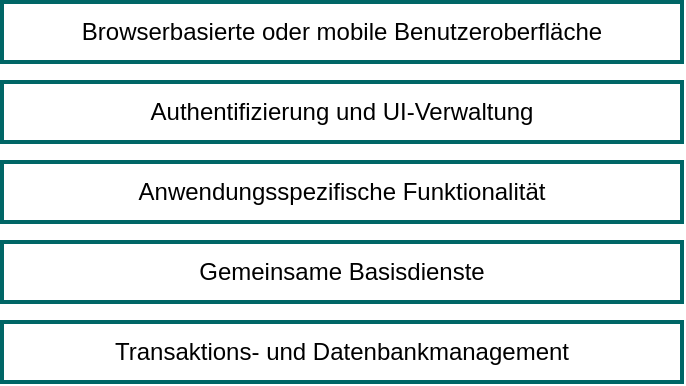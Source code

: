 <mxfile version="25.0.3">
  <diagram name="Seite-1" id="yRRMuj4A54Kedyb65zgp">
    <mxGraphModel dx="1637" dy="893" grid="1" gridSize="10" guides="1" tooltips="1" connect="1" arrows="1" fold="1" page="1" pageScale="1" pageWidth="827" pageHeight="1169" math="0" shadow="0">
      <root>
        <mxCell id="0" />
        <mxCell id="1" parent="0" />
        <mxCell id="3n5Y109dJ8ltZIz8SSRi-1" value="Browserbasierte oder mobile Benutzeroberfläche" style="rounded=0;whiteSpace=wrap;html=1;strokeColor=#006666;strokeWidth=2;glass=0;" vertex="1" parent="1">
          <mxGeometry x="80" y="80" width="340" height="30" as="geometry" />
        </mxCell>
        <mxCell id="3n5Y109dJ8ltZIz8SSRi-2" value="Transaktions- und Datenbankmanagement" style="rounded=0;whiteSpace=wrap;html=1;strokeColor=#006666;strokeWidth=2;glass=0;" vertex="1" parent="1">
          <mxGeometry x="80" y="240" width="340" height="30" as="geometry" />
        </mxCell>
        <mxCell id="3n5Y109dJ8ltZIz8SSRi-3" value="Gemeinsame Basisdienste" style="rounded=0;whiteSpace=wrap;html=1;strokeColor=#006666;strokeWidth=2;glass=0;" vertex="1" parent="1">
          <mxGeometry x="80" y="200" width="340" height="30" as="geometry" />
        </mxCell>
        <mxCell id="3n5Y109dJ8ltZIz8SSRi-4" value="Anwendungsspezifische Funktionalität" style="rounded=0;whiteSpace=wrap;html=1;strokeColor=#006666;strokeWidth=2;glass=0;" vertex="1" parent="1">
          <mxGeometry x="80" y="160" width="340" height="30" as="geometry" />
        </mxCell>
        <mxCell id="3n5Y109dJ8ltZIz8SSRi-5" value="Authentifizierung und UI-Verwaltung" style="rounded=0;whiteSpace=wrap;html=1;strokeColor=#006666;strokeWidth=2;glass=0;" vertex="1" parent="1">
          <mxGeometry x="80" y="120" width="340" height="30" as="geometry" />
        </mxCell>
      </root>
    </mxGraphModel>
  </diagram>
</mxfile>

